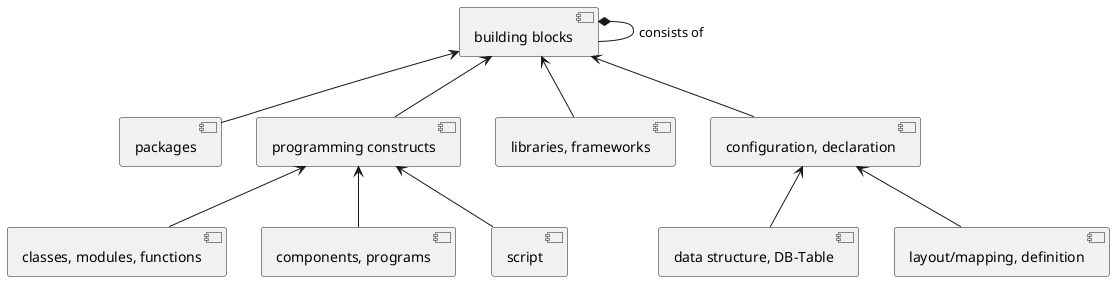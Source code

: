  @startuml
component "building blocks" as bb
component "packages" as pkg
component "programming constructs" as cons
component "libraries, frameworks" as libs
component "configuration, declaration" as cfg
component "classes, modules, functions" as func
component "components, programs" as progs
component "script" as script
component "data structure, DB-Table" as data
component "layout/mapping, definition" as def

cfg <-- def
cfg <-- data
bb <-- cfg
cons <-- script
cons <-- progs
cons <-- func
bb <-- cons
bb <-- pkg
bb <-- libs
bb *-- bb : "consists of"
@enduml